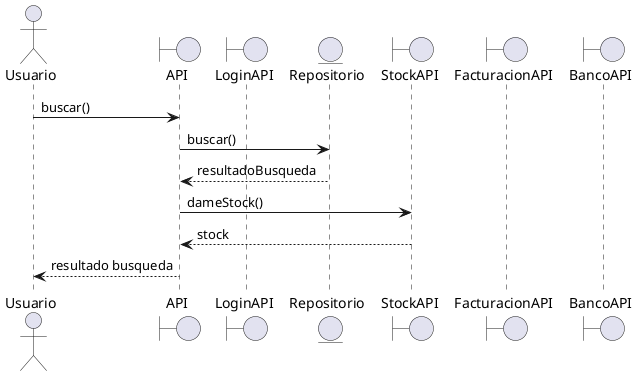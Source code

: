 @startuml

actor Usuario
boundary API
boundary LoginAPI
entity Repositorio
boundary StockAPI
boundary FacturacionAPI
boundary BancoAPI

Usuario -> API : buscar()
API -> Repositorio : buscar()
API <-- Repositorio : resultadoBusqueda
API -> StockAPI : dameStock()
API <-- StockAPI : stock
Usuario <-- API : resultado busqueda


@enduml
